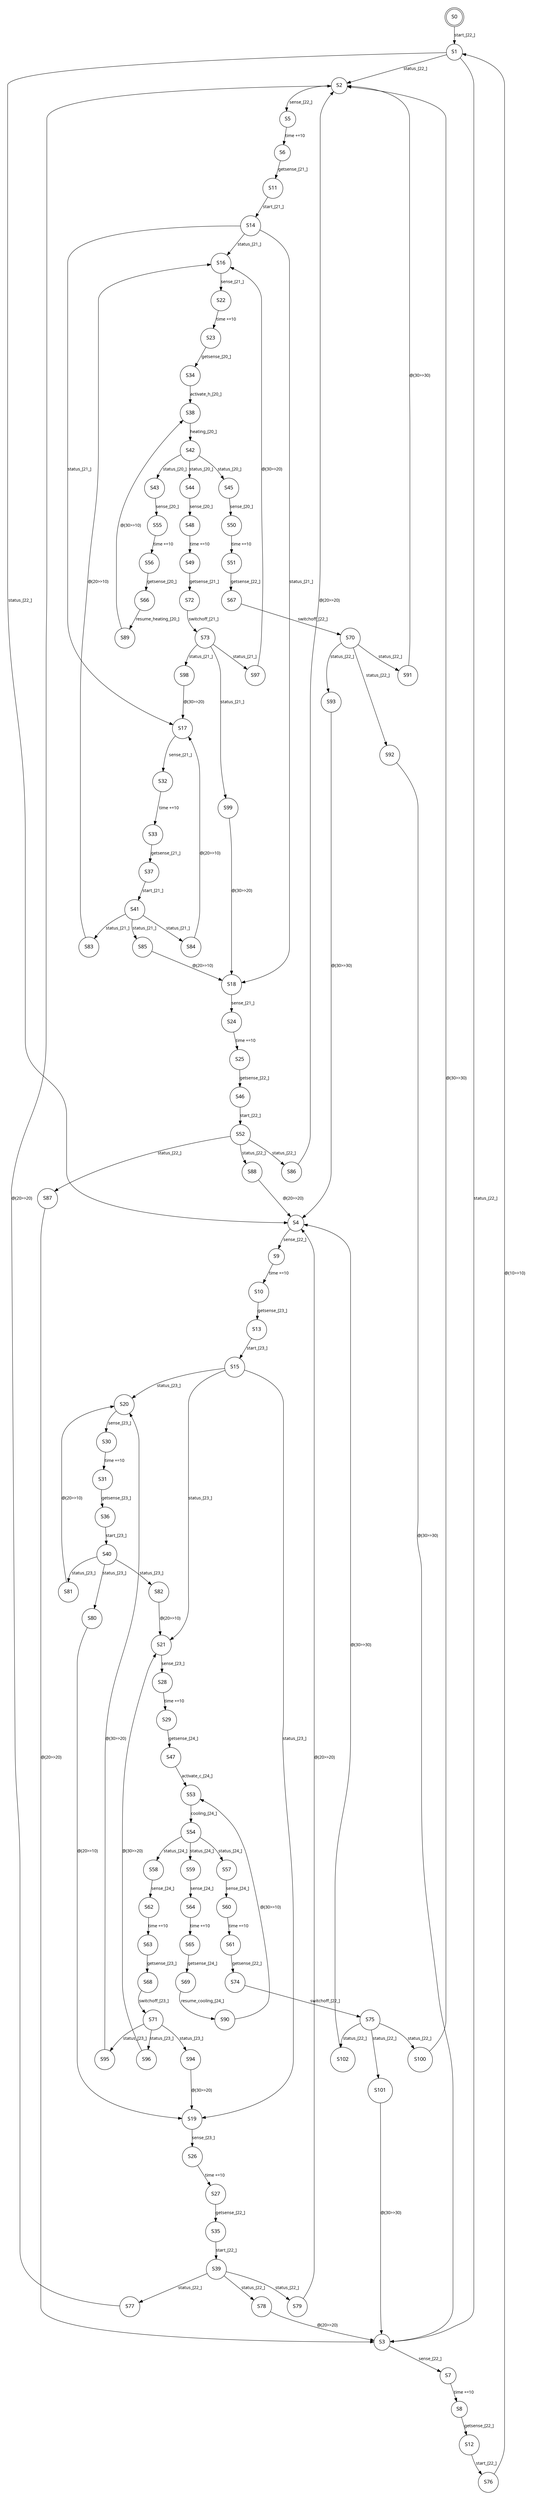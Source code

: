 digraph G {
pad=0.3;
center = TRUE;
mclimit = 10.0;
nodesep = 0.4;
node [shape=circle, minlen=1, fontsize=15, fontname = "verdana-bold"];
edge [fontsize=12, fontname = "verdana-bold"]
S0 [ peripheries=2 ];
S0
S1
S2
S3
S4
S5
S6
S7
S8
S9
S10
S11
S12
S13
S14
S15
S16
S17
S18
S19
S20
S21
S22
S23
S24
S25
S26
S27
S28
S29
S30
S31
S32
S33
S34
S35
S36
S37
S38
S39
S40
S41
S42
S43
S44
S45
S46
S47
S48
S49
S50
S51
S52
S53
S54
S55
S56
S57
S58
S59
S60
S61
S62
S63
S64
S65
S66
S67
S68
S69
S70
S71
S72
S73
S74
S75
S76
S77
S78
S79
S80
S81
S82
S83
S84
S85
S86
S87
S88
S89
S90
S91
S92
S93
S94
S95
S96
S97
S98
S99
S100
S101
S102
S0 -> S1[label="start_[22_]"];
S1 -> S2[label="status_[22_]"];
S1 -> S3[label="status_[22_]"];
S1 -> S4[label="status_[22_]"];
S2 -> S5[label="sense_[22_]"];
S3 -> S7[label="sense_[22_]"];
S4 -> S9[label="sense_[22_]"];
S5 -> S6[label="time +=10"];
S6 -> S11[label="getsense_[21_]"];
S7 -> S8[label="time +=10"];
S8 -> S12[label="getsense_[22_]"];
S9 -> S10[label="time +=10"];
S10 -> S13[label="getsense_[23_]"];
S11 -> S14[label="start_[21_]"];
S12 -> S76[label="start_[22_]"];
S13 -> S15[label="start_[23_]"];
S14 -> S16[label="status_[21_]"];
S14 -> S17[label="status_[21_]"];
S14 -> S18[label="status_[21_]"];
S15 -> S19[label="status_[23_]"];
S15 -> S20[label="status_[23_]"];
S15 -> S21[label="status_[23_]"];
S16 -> S22[label="sense_[21_]"];
S17 -> S32[label="sense_[21_]"];
S18 -> S24[label="sense_[21_]"];
S19 -> S26[label="sense_[23_]"];
S20 -> S30[label="sense_[23_]"];
S21 -> S28[label="sense_[23_]"];
S22 -> S23[label="time +=10"];
S23 -> S34[label="getsense_[20_]"];
S24 -> S25[label="time +=10"];
S25 -> S46[label="getsense_[22_]"];
S26 -> S27[label="time +=10"];
S27 -> S35[label="getsense_[22_]"];
S28 -> S29[label="time +=10"];
S29 -> S47[label="getsense_[24_]"];
S30 -> S31[label="time +=10"];
S31 -> S36[label="getsense_[23_]"];
S32 -> S33[label="time +=10"];
S33 -> S37[label="getsense_[21_]"];
S34 -> S38[label="activate_h_[20_]"];
S35 -> S39[label="start_[22_]"];
S36 -> S40[label="start_[23_]"];
S37 -> S41[label="start_[21_]"];
S38 -> S42[label="heating_[20_]"];
S39 -> S77[label="status_[22_]"];
S39 -> S78[label="status_[22_]"];
S39 -> S79[label="status_[22_]"];
S40 -> S80[label="status_[23_]"];
S40 -> S81[label="status_[23_]"];
S40 -> S82[label="status_[23_]"];
S41 -> S83[label="status_[21_]"];
S41 -> S84[label="status_[21_]"];
S41 -> S85[label="status_[21_]"];
S42 -> S43[label="status_[20_]"];
S42 -> S44[label="status_[20_]"];
S42 -> S45[label="status_[20_]"];
S43 -> S55[label="sense_[20_]"];
S44 -> S48[label="sense_[20_]"];
S45 -> S50[label="sense_[20_]"];
S46 -> S52[label="start_[22_]"];
S47 -> S53[label="activate_c_[24_]"];
S48 -> S49[label="time +=10"];
S49 -> S72[label="getsense_[21_]"];
S50 -> S51[label="time +=10"];
S51 -> S67[label="getsense_[22_]"];
S52 -> S86[label="status_[22_]"];
S52 -> S87[label="status_[22_]"];
S52 -> S88[label="status_[22_]"];
S53 -> S54[label="cooling_[24_]"];
S54 -> S57[label="status_[24_]"];
S54 -> S58[label="status_[24_]"];
S54 -> S59[label="status_[24_]"];
S55 -> S56[label="time +=10"];
S56 -> S66[label="getsense_[20_]"];
S57 -> S60[label="sense_[24_]"];
S58 -> S62[label="sense_[24_]"];
S59 -> S64[label="sense_[24_]"];
S60 -> S61[label="time +=10"];
S61 -> S74[label="getsense_[22_]"];
S62 -> S63[label="time +=10"];
S63 -> S68[label="getsense_[23_]"];
S64 -> S65[label="time +=10"];
S65 -> S69[label="getsense_[24_]"];
S66 -> S89[label="resume_heating_[20_]"];
S67 -> S70[label="switchoff_[22_]"];
S68 -> S71[label="switchoff_[23_]"];
S69 -> S90[label="resume_cooling_[24_]"];
S70 -> S91[label="status_[22_]"];
S70 -> S92[label="status_[22_]"];
S70 -> S93[label="status_[22_]"];
S71 -> S94[label="status_[23_]"];
S71 -> S95[label="status_[23_]"];
S71 -> S96[label="status_[23_]"];
S72 -> S73[label="switchoff_[21_]"];
S73 -> S97[label="status_[21_]"];
S73 -> S98[label="status_[21_]"];
S73 -> S99[label="status_[21_]"];
S74 -> S75[label="switchoff_[22_]"];
S75 -> S100[label="status_[22_]"];
S75 -> S101[label="status_[22_]"];
S75 -> S102[label="status_[22_]"];
S76 -> S1[label="@(10>>10)"];
S77 -> S2[label="@(20>>20)"];
S78 -> S3[label="@(20>>20)"];
S79 -> S4[label="@(20>>20)"];
S80 -> S19[label="@(20>>10)"];
S81 -> S20[label="@(20>>10)"];
S82 -> S21[label="@(20>>10)"];
S83 -> S16[label="@(20>>10)"];
S84 -> S17[label="@(20>>10)"];
S85 -> S18[label="@(20>>10)"];
S86 -> S2[label="@(20>>20)"];
S87 -> S3[label="@(20>>20)"];
S88 -> S4[label="@(20>>20)"];
S89 -> S38[label="@(30>>10)"];
S90 -> S53[label="@(30>>10)"];
S91 -> S2[label="@(30>>30)"];
S92 -> S3[label="@(30>>30)"];
S93 -> S4[label="@(30>>30)"];
S94 -> S19[label="@(30>>20)"];
S95 -> S20[label="@(30>>20)"];
S96 -> S21[label="@(30>>20)"];
S97 -> S16[label="@(30>>20)"];
S98 -> S17[label="@(30>>20)"];
S99 -> S18[label="@(30>>20)"];
S100 -> S2[label="@(30>>30)"];
S101 -> S3[label="@(30>>30)"];
S102 -> S4[label="@(30>>30)"];
}
